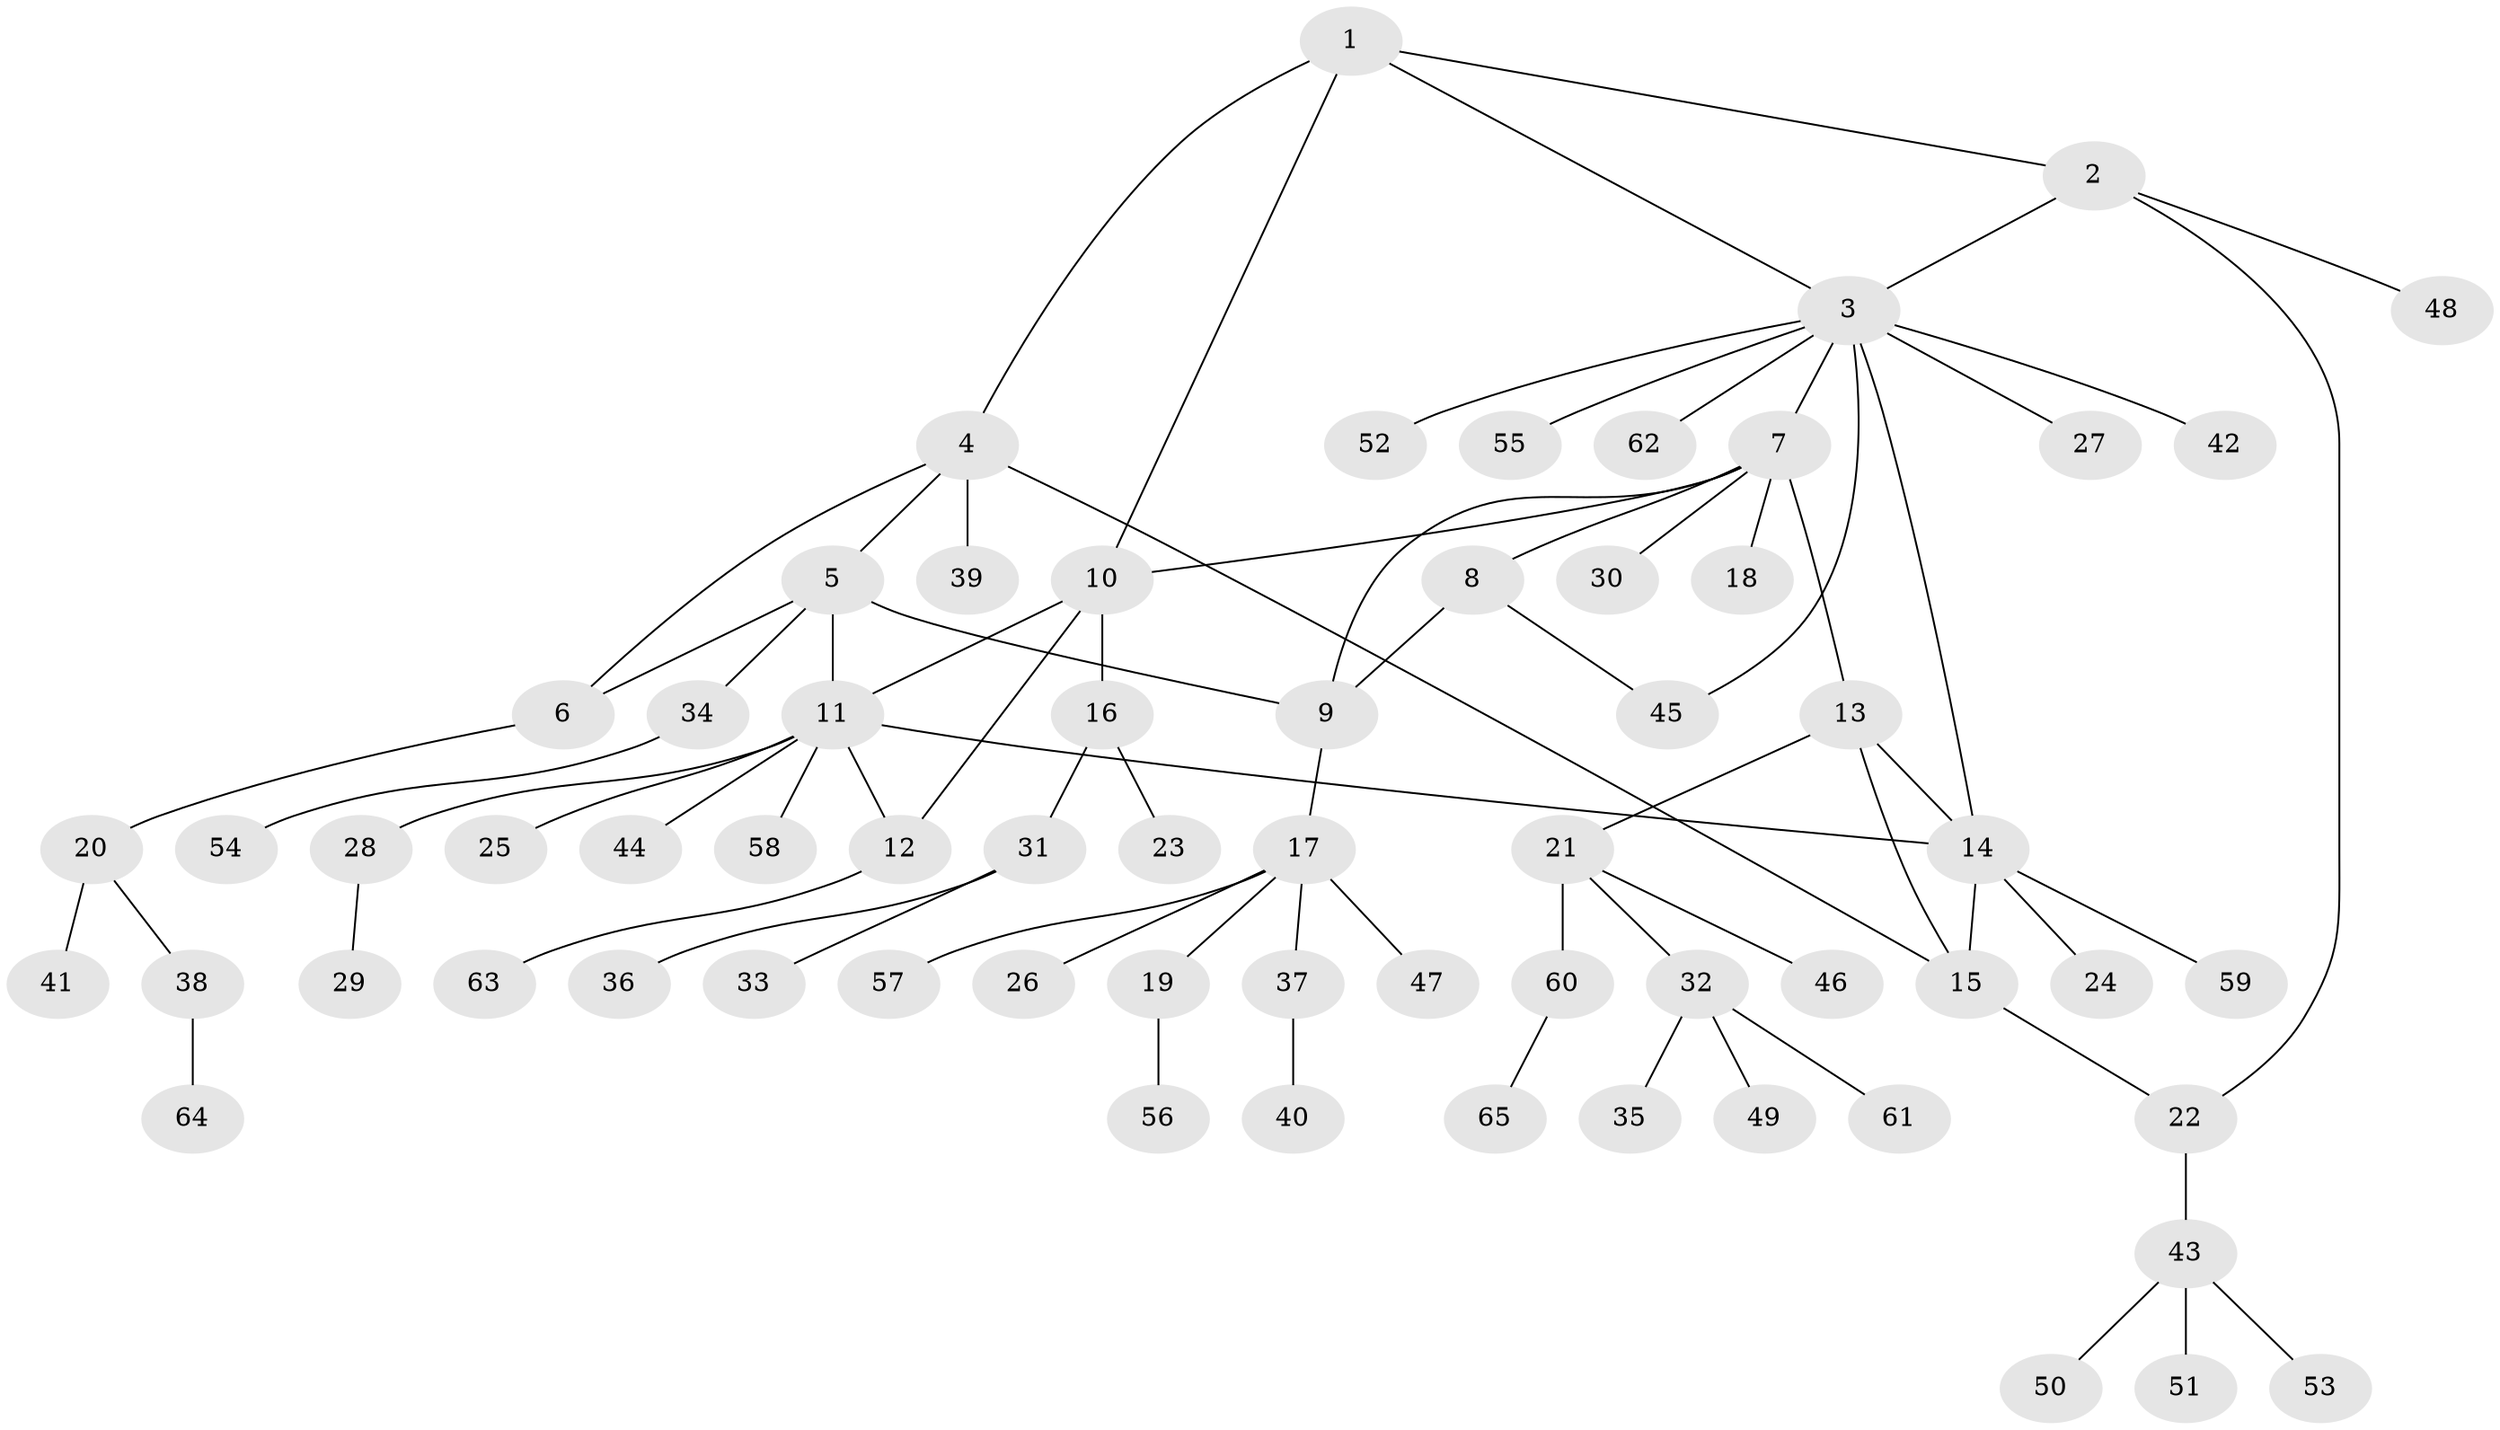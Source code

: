 // Generated by graph-tools (version 1.1) at 2025/11/02/27/25 16:11:37]
// undirected, 65 vertices, 77 edges
graph export_dot {
graph [start="1"]
  node [color=gray90,style=filled];
  1;
  2;
  3;
  4;
  5;
  6;
  7;
  8;
  9;
  10;
  11;
  12;
  13;
  14;
  15;
  16;
  17;
  18;
  19;
  20;
  21;
  22;
  23;
  24;
  25;
  26;
  27;
  28;
  29;
  30;
  31;
  32;
  33;
  34;
  35;
  36;
  37;
  38;
  39;
  40;
  41;
  42;
  43;
  44;
  45;
  46;
  47;
  48;
  49;
  50;
  51;
  52;
  53;
  54;
  55;
  56;
  57;
  58;
  59;
  60;
  61;
  62;
  63;
  64;
  65;
  1 -- 2;
  1 -- 3;
  1 -- 4;
  1 -- 10;
  2 -- 3;
  2 -- 22;
  2 -- 48;
  3 -- 7;
  3 -- 14;
  3 -- 27;
  3 -- 42;
  3 -- 45;
  3 -- 52;
  3 -- 55;
  3 -- 62;
  4 -- 5;
  4 -- 6;
  4 -- 15;
  4 -- 39;
  5 -- 6;
  5 -- 9;
  5 -- 11;
  5 -- 34;
  6 -- 20;
  7 -- 8;
  7 -- 9;
  7 -- 10;
  7 -- 13;
  7 -- 18;
  7 -- 30;
  8 -- 9;
  8 -- 45;
  9 -- 17;
  10 -- 11;
  10 -- 12;
  10 -- 16;
  11 -- 12;
  11 -- 14;
  11 -- 25;
  11 -- 28;
  11 -- 44;
  11 -- 58;
  12 -- 63;
  13 -- 14;
  13 -- 15;
  13 -- 21;
  14 -- 15;
  14 -- 24;
  14 -- 59;
  15 -- 22;
  16 -- 23;
  16 -- 31;
  17 -- 19;
  17 -- 26;
  17 -- 37;
  17 -- 47;
  17 -- 57;
  19 -- 56;
  20 -- 38;
  20 -- 41;
  21 -- 32;
  21 -- 46;
  21 -- 60;
  22 -- 43;
  28 -- 29;
  31 -- 33;
  31 -- 36;
  32 -- 35;
  32 -- 49;
  32 -- 61;
  34 -- 54;
  37 -- 40;
  38 -- 64;
  43 -- 50;
  43 -- 51;
  43 -- 53;
  60 -- 65;
}
